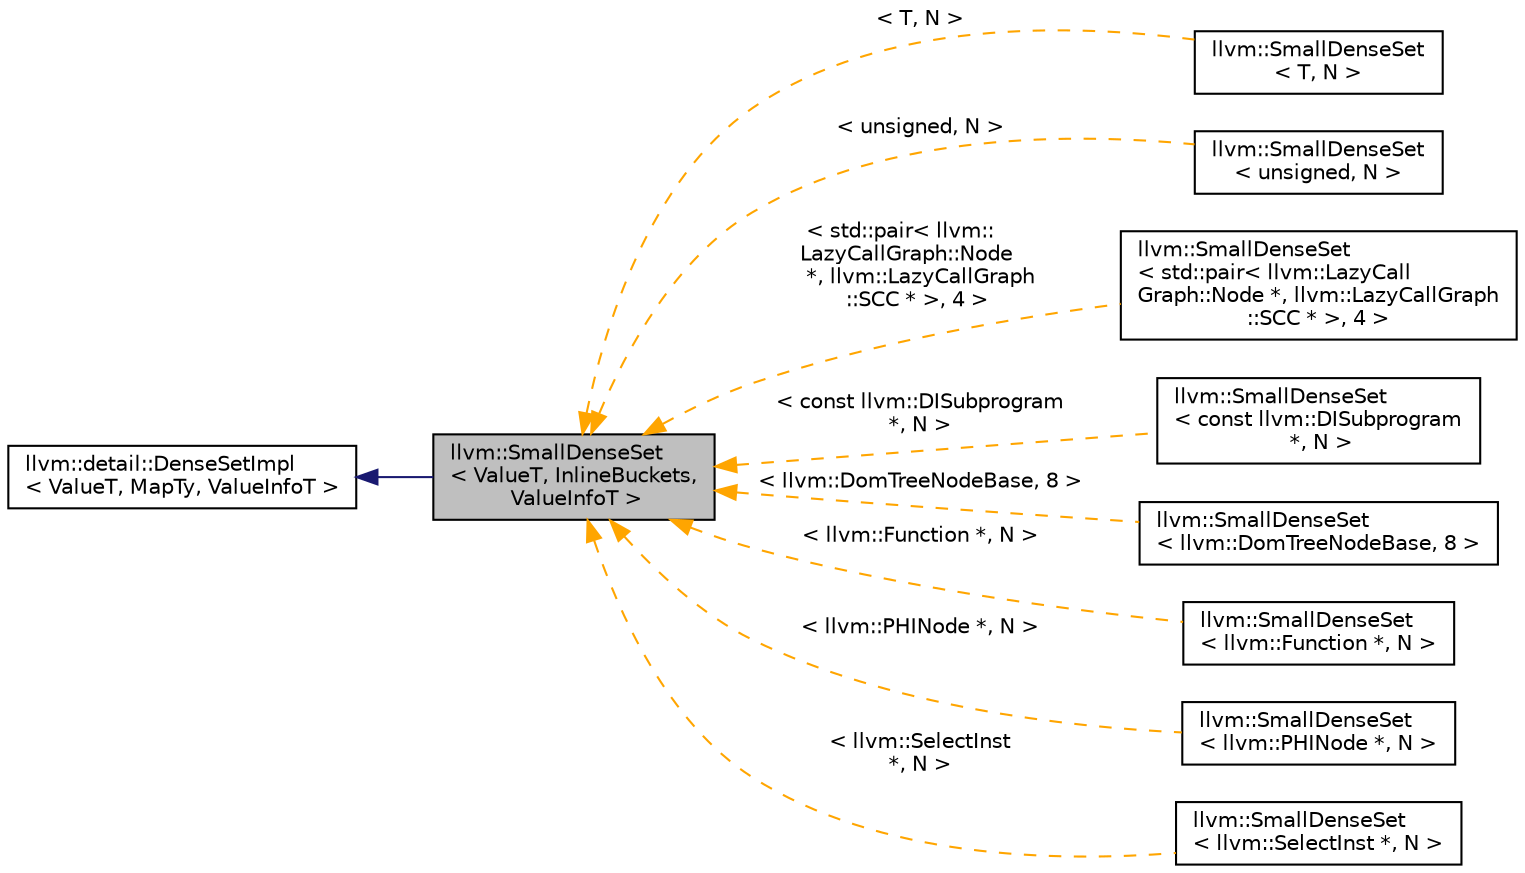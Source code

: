 digraph "llvm::SmallDenseSet&lt; ValueT, InlineBuckets, ValueInfoT &gt;"
{
 // LATEX_PDF_SIZE
  bgcolor="transparent";
  edge [fontname="Helvetica",fontsize="10",labelfontname="Helvetica",labelfontsize="10"];
  node [fontname="Helvetica",fontsize="10",shape="box"];
  rankdir="LR";
  Node1 [label="llvm::SmallDenseSet\l\< ValueT, InlineBuckets,\l ValueInfoT \>",height=0.2,width=0.4,color="black", fillcolor="grey75", style="filled", fontcolor="black",tooltip="Implements a dense probed hash-table based set with some number of buckets stored inline."];
  Node2 -> Node1 [dir="back",color="midnightblue",fontsize="10",style="solid",fontname="Helvetica"];
  Node2 [label="llvm::detail::DenseSetImpl\l\< ValueT, MapTy, ValueInfoT \>",height=0.2,width=0.4,color="black",URL="$classllvm_1_1detail_1_1DenseSetImpl.html",tooltip="Base class for DenseSet and DenseSmallSet."];
  Node1 -> Node3 [dir="back",color="orange",fontsize="10",style="dashed",label=" \< T, N \>" ,fontname="Helvetica"];
  Node3 [label="llvm::SmallDenseSet\l\< T, N \>",height=0.2,width=0.4,color="black",URL="$classllvm_1_1SmallDenseSet.html",tooltip=" "];
  Node1 -> Node4 [dir="back",color="orange",fontsize="10",style="dashed",label=" \< unsigned, N \>" ,fontname="Helvetica"];
  Node4 [label="llvm::SmallDenseSet\l\< unsigned, N \>",height=0.2,width=0.4,color="black",URL="$classllvm_1_1SmallDenseSet.html",tooltip=" "];
  Node1 -> Node5 [dir="back",color="orange",fontsize="10",style="dashed",label=" \< std::pair\< llvm::\lLazyCallGraph::Node\l *, llvm::LazyCallGraph\l::SCC * \>, 4 \>" ,fontname="Helvetica"];
  Node5 [label="llvm::SmallDenseSet\l\< std::pair\< llvm::LazyCall\lGraph::Node *, llvm::LazyCallGraph\l::SCC * \>, 4 \>",height=0.2,width=0.4,color="black",URL="$classllvm_1_1SmallDenseSet.html",tooltip=" "];
  Node1 -> Node6 [dir="back",color="orange",fontsize="10",style="dashed",label=" \< const llvm::DISubprogram\l *, N \>" ,fontname="Helvetica"];
  Node6 [label="llvm::SmallDenseSet\l\< const llvm::DISubprogram\l *, N \>",height=0.2,width=0.4,color="black",URL="$classllvm_1_1SmallDenseSet.html",tooltip=" "];
  Node1 -> Node7 [dir="back",color="orange",fontsize="10",style="dashed",label=" \< llvm::DomTreeNodeBase, 8 \>" ,fontname="Helvetica"];
  Node7 [label="llvm::SmallDenseSet\l\< llvm::DomTreeNodeBase, 8 \>",height=0.2,width=0.4,color="black",URL="$classllvm_1_1SmallDenseSet.html",tooltip=" "];
  Node1 -> Node8 [dir="back",color="orange",fontsize="10",style="dashed",label=" \< llvm::Function *, N \>" ,fontname="Helvetica"];
  Node8 [label="llvm::SmallDenseSet\l\< llvm::Function *, N \>",height=0.2,width=0.4,color="black",URL="$classllvm_1_1SmallDenseSet.html",tooltip=" "];
  Node1 -> Node9 [dir="back",color="orange",fontsize="10",style="dashed",label=" \< llvm::PHINode *, N \>" ,fontname="Helvetica"];
  Node9 [label="llvm::SmallDenseSet\l\< llvm::PHINode *, N \>",height=0.2,width=0.4,color="black",URL="$classllvm_1_1SmallDenseSet.html",tooltip=" "];
  Node1 -> Node10 [dir="back",color="orange",fontsize="10",style="dashed",label=" \< llvm::SelectInst\l *, N \>" ,fontname="Helvetica"];
  Node10 [label="llvm::SmallDenseSet\l\< llvm::SelectInst *, N \>",height=0.2,width=0.4,color="black",URL="$classllvm_1_1SmallDenseSet.html",tooltip=" "];
}
